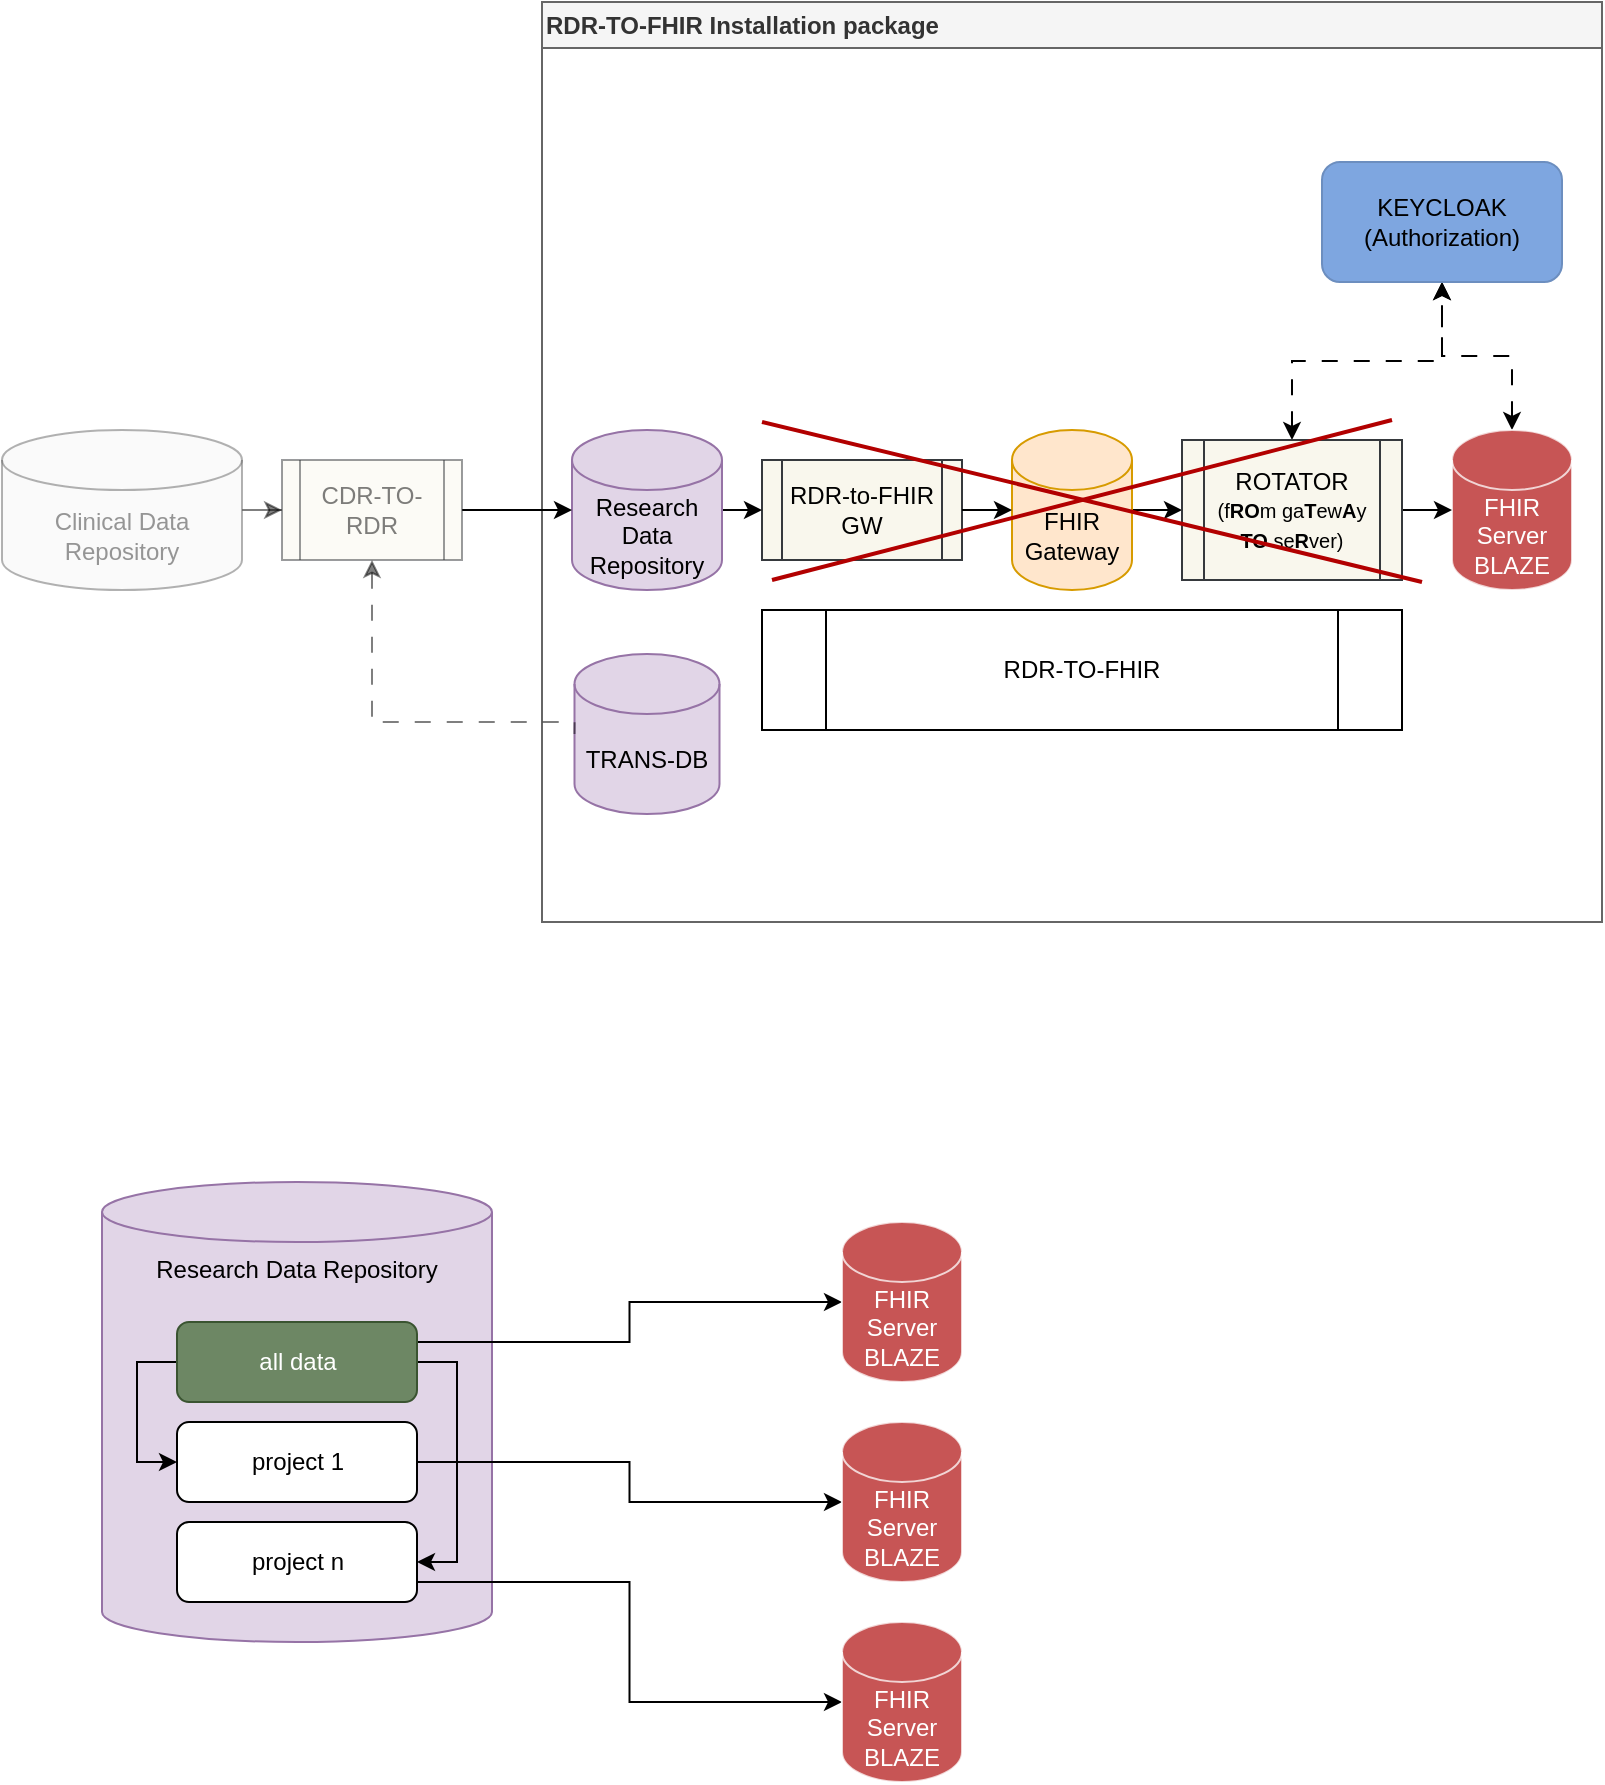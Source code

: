 <mxfile version="21.1.2" type="device" pages="3">
  <diagram name="RDR-TO-FHIR ohne FHIRGW" id="-jW5PsW-aOJl2mSnmErU">
    <mxGraphModel dx="1603" dy="1032" grid="1" gridSize="10" guides="1" tooltips="1" connect="1" arrows="1" fold="1" page="1" pageScale="1" pageWidth="1169" pageHeight="827" math="0" shadow="0">
      <root>
        <mxCell id="I8o8PdIZTtp6aUu8iCql-0" />
        <mxCell id="I8o8PdIZTtp6aUu8iCql-1" parent="I8o8PdIZTtp6aUu8iCql-0" />
        <mxCell id="I8o8PdIZTtp6aUu8iCql-2" value="RDR-TO-FHIR Installation package" style="swimlane;whiteSpace=wrap;html=1;fillColor=#f5f5f5;fontColor=#333333;strokeColor=#666666;align=left;" vertex="1" parent="I8o8PdIZTtp6aUu8iCql-1">
          <mxGeometry x="320" y="80" width="530" height="460" as="geometry" />
        </mxCell>
        <mxCell id="I8o8PdIZTtp6aUu8iCql-3" value="RDR-to-FHIR GW" style="shape=process;whiteSpace=wrap;html=1;backgroundOutline=1;fillColor=#f9f7ed;strokeColor=#36393d;" vertex="1" parent="I8o8PdIZTtp6aUu8iCql-2">
          <mxGeometry x="110" y="229" width="100" height="50" as="geometry" />
        </mxCell>
        <mxCell id="I8o8PdIZTtp6aUu8iCql-4" style="edgeStyle=orthogonalEdgeStyle;rounded=0;orthogonalLoop=1;jettySize=auto;html=1;exitX=1;exitY=0.5;exitDx=0;exitDy=0;exitPerimeter=0;entryX=0;entryY=0.5;entryDx=0;entryDy=0;" edge="1" parent="I8o8PdIZTtp6aUu8iCql-2" source="I8o8PdIZTtp6aUu8iCql-5" target="I8o8PdIZTtp6aUu8iCql-11">
          <mxGeometry relative="1" as="geometry" />
        </mxCell>
        <mxCell id="I8o8PdIZTtp6aUu8iCql-5" value="FHIR Gateway" style="shape=cylinder3;whiteSpace=wrap;html=1;boundedLbl=1;backgroundOutline=1;size=15;fillColor=#ffe6cc;strokeColor=#d79b00;" vertex="1" parent="I8o8PdIZTtp6aUu8iCql-2">
          <mxGeometry x="235" y="214" width="60" height="80" as="geometry" />
        </mxCell>
        <mxCell id="I8o8PdIZTtp6aUu8iCql-6" style="edgeStyle=orthogonalEdgeStyle;orthogonalLoop=1;jettySize=auto;html=1;exitX=1;exitY=0.5;exitDx=0;exitDy=0;exitPerimeter=0;entryX=0;entryY=0.5;entryDx=0;entryDy=0;" edge="1" parent="I8o8PdIZTtp6aUu8iCql-2" source="I8o8PdIZTtp6aUu8iCql-7" target="I8o8PdIZTtp6aUu8iCql-3">
          <mxGeometry relative="1" as="geometry" />
        </mxCell>
        <mxCell id="I8o8PdIZTtp6aUu8iCql-7" value="Research Data Repository" style="shape=cylinder3;whiteSpace=wrap;html=1;boundedLbl=1;backgroundOutline=1;size=15;fillColor=#e1d5e7;strokeColor=#9673a6;" vertex="1" parent="I8o8PdIZTtp6aUu8iCql-2">
          <mxGeometry x="15" y="214" width="75" height="80" as="geometry" />
        </mxCell>
        <mxCell id="I8o8PdIZTtp6aUu8iCql-8" style="edgeStyle=orthogonalEdgeStyle;orthogonalLoop=1;jettySize=auto;html=1;exitX=1;exitY=0.5;exitDx=0;exitDy=0;entryX=0;entryY=0.5;entryDx=0;entryDy=0;entryPerimeter=0;" edge="1" parent="I8o8PdIZTtp6aUu8iCql-2" source="I8o8PdIZTtp6aUu8iCql-3" target="I8o8PdIZTtp6aUu8iCql-5">
          <mxGeometry relative="1" as="geometry" />
        </mxCell>
        <mxCell id="qaerYx8aYFSzTEnYdwqU-5" style="edgeStyle=orthogonalEdgeStyle;rounded=0;orthogonalLoop=1;jettySize=auto;html=1;exitX=0.5;exitY=0;exitDx=0;exitDy=0;exitPerimeter=0;startArrow=classic;startFill=1;dashed=1;dashPattern=8 8;" edge="1" parent="I8o8PdIZTtp6aUu8iCql-2" source="I8o8PdIZTtp6aUu8iCql-9" target="qaerYx8aYFSzTEnYdwqU-0">
          <mxGeometry relative="1" as="geometry" />
        </mxCell>
        <mxCell id="I8o8PdIZTtp6aUu8iCql-9" value="FHIR Server&lt;br&gt;BLAZE" style="shape=cylinder3;whiteSpace=wrap;html=1;boundedLbl=1;backgroundOutline=1;size=15;fillColor=#b51c1c;strokeColor=#FFFFFF;fontColor=#ffffff;fontStyle=0;opacity=75;" vertex="1" parent="I8o8PdIZTtp6aUu8iCql-2">
          <mxGeometry x="455" y="214" width="60" height="80" as="geometry" />
        </mxCell>
        <mxCell id="I8o8PdIZTtp6aUu8iCql-10" style="edgeStyle=orthogonalEdgeStyle;orthogonalLoop=1;jettySize=auto;html=1;exitX=1;exitY=0.5;exitDx=0;exitDy=0;entryX=0;entryY=0.5;entryDx=0;entryDy=0;entryPerimeter=0;" edge="1" parent="I8o8PdIZTtp6aUu8iCql-2" source="I8o8PdIZTtp6aUu8iCql-11" target="I8o8PdIZTtp6aUu8iCql-9">
          <mxGeometry relative="1" as="geometry" />
        </mxCell>
        <mxCell id="qaerYx8aYFSzTEnYdwqU-4" style="edgeStyle=orthogonalEdgeStyle;rounded=0;orthogonalLoop=1;jettySize=auto;html=1;entryX=0.5;entryY=1;entryDx=0;entryDy=0;dashed=1;dashPattern=8 8;startArrow=classic;startFill=1;" edge="1" parent="I8o8PdIZTtp6aUu8iCql-2" source="I8o8PdIZTtp6aUu8iCql-11" target="qaerYx8aYFSzTEnYdwqU-0">
          <mxGeometry relative="1" as="geometry" />
        </mxCell>
        <mxCell id="I8o8PdIZTtp6aUu8iCql-11" value="ROTATOR&lt;br style=&quot;font-size: 6px;&quot;&gt;&lt;font style=&quot;font-size: 10px;&quot;&gt;(f&lt;b&gt;RO&lt;/b&gt;m ga&lt;b&gt;T&lt;/b&gt;ew&lt;b style=&quot;&quot;&gt;A&lt;/b&gt;y &lt;b&gt;TO&lt;/b&gt; se&lt;b&gt;R&lt;/b&gt;ver)&lt;/font&gt;" style="shape=process;whiteSpace=wrap;html=1;backgroundOutline=1;fillColor=#f9f7ed;strokeColor=#36393d;" vertex="1" parent="I8o8PdIZTtp6aUu8iCql-2">
          <mxGeometry x="320" y="219" width="110" height="70" as="geometry" />
        </mxCell>
        <mxCell id="I8o8PdIZTtp6aUu8iCql-12" value="TRANS-DB" style="shape=cylinder3;whiteSpace=wrap;html=1;boundedLbl=1;backgroundOutline=1;size=15;fillColor=#e1d5e7;strokeColor=#9673a6;" vertex="1" parent="I8o8PdIZTtp6aUu8iCql-2">
          <mxGeometry x="16.25" y="326" width="72.5" height="80" as="geometry" />
        </mxCell>
        <mxCell id="qaerYx8aYFSzTEnYdwqU-0" value="KEYCLOAK&lt;br&gt;(Authorization)" style="rounded=1;whiteSpace=wrap;html=1;fillColor=#7EA6E0;strokeColor=#6c8ebf;" vertex="1" parent="I8o8PdIZTtp6aUu8iCql-2">
          <mxGeometry x="390" y="80" width="120" height="60" as="geometry" />
        </mxCell>
        <mxCell id="qaerYx8aYFSzTEnYdwqU-1" value="RDR-TO-FHIR" style="shape=process;whiteSpace=wrap;html=1;backgroundOutline=1;" vertex="1" parent="I8o8PdIZTtp6aUu8iCql-2">
          <mxGeometry x="110" y="304" width="320" height="60" as="geometry" />
        </mxCell>
        <mxCell id="qaerYx8aYFSzTEnYdwqU-2" value="" style="endArrow=none;html=1;rounded=0;fontColor=#FF0000;strokeWidth=2;fillColor=#e51400;strokeColor=#B20000;" edge="1" parent="I8o8PdIZTtp6aUu8iCql-2">
          <mxGeometry width="50" height="50" relative="1" as="geometry">
            <mxPoint x="115" y="289" as="sourcePoint" />
            <mxPoint x="425" y="209" as="targetPoint" />
          </mxGeometry>
        </mxCell>
        <mxCell id="I8o8PdIZTtp6aUu8iCql-13" style="edgeStyle=orthogonalEdgeStyle;rounded=0;orthogonalLoop=1;jettySize=auto;html=1;entryX=0;entryY=0.5;entryDx=0;entryDy=0;entryPerimeter=0;dashed=1;dashPattern=8 8;endArrow=none;endFill=0;opacity=50;strokeColor=default;startArrow=classic;startFill=1;exitX=0.5;exitY=1;exitDx=0;exitDy=0;" edge="1" parent="I8o8PdIZTtp6aUu8iCql-1" source="I8o8PdIZTtp6aUu8iCql-17" target="I8o8PdIZTtp6aUu8iCql-12">
          <mxGeometry relative="1" as="geometry">
            <mxPoint x="190" y="480" as="sourcePoint" />
            <Array as="points">
              <mxPoint x="235" y="440" />
            </Array>
          </mxGeometry>
        </mxCell>
        <mxCell id="I8o8PdIZTtp6aUu8iCql-14" style="edgeStyle=orthogonalEdgeStyle;rounded=0;orthogonalLoop=1;jettySize=auto;html=1;entryX=0;entryY=0.5;entryDx=0;entryDy=0;opacity=50;" edge="1" parent="I8o8PdIZTtp6aUu8iCql-1" source="I8o8PdIZTtp6aUu8iCql-15" target="I8o8PdIZTtp6aUu8iCql-17">
          <mxGeometry relative="1" as="geometry" />
        </mxCell>
        <mxCell id="I8o8PdIZTtp6aUu8iCql-15" value="Clinical Data Repository" style="shape=cylinder3;whiteSpace=wrap;html=1;boundedLbl=1;backgroundOutline=1;size=15;fillColor=#f5f5f5;strokeColor=#666666;opacity=50;textOpacity=50;fontColor=#333333;" vertex="1" parent="I8o8PdIZTtp6aUu8iCql-1">
          <mxGeometry x="50" y="294" width="120" height="80" as="geometry" />
        </mxCell>
        <mxCell id="I8o8PdIZTtp6aUu8iCql-16" style="edgeStyle=orthogonalEdgeStyle;rounded=0;orthogonalLoop=1;jettySize=auto;html=1;exitX=1;exitY=0.5;exitDx=0;exitDy=0;entryX=0;entryY=0.5;entryDx=0;entryDy=0;entryPerimeter=0;" edge="1" parent="I8o8PdIZTtp6aUu8iCql-1" source="I8o8PdIZTtp6aUu8iCql-17" target="I8o8PdIZTtp6aUu8iCql-7">
          <mxGeometry relative="1" as="geometry" />
        </mxCell>
        <mxCell id="I8o8PdIZTtp6aUu8iCql-17" value="CDR-TO-RDR" style="shape=process;whiteSpace=wrap;html=1;backgroundOutline=1;fillColor=#f9f7ed;strokeColor=#36393d;opacity=50;textOpacity=50;" vertex="1" parent="I8o8PdIZTtp6aUu8iCql-1">
          <mxGeometry x="190" y="309" width="90" height="50" as="geometry" />
        </mxCell>
        <mxCell id="2MqyN040izzFcCgcvIn--0" value="Research Data Repository" style="shape=cylinder3;whiteSpace=wrap;html=1;boundedLbl=1;backgroundOutline=1;size=15;fillColor=#e1d5e7;strokeColor=#9673a6;verticalAlign=top;" vertex="1" parent="I8o8PdIZTtp6aUu8iCql-1">
          <mxGeometry x="100" y="670" width="195" height="230" as="geometry" />
        </mxCell>
        <mxCell id="qaerYx8aYFSzTEnYdwqU-3" value="" style="endArrow=none;html=1;rounded=0;fontColor=#FF0000;strokeWidth=2;fillColor=#e51400;strokeColor=#B20000;" edge="1" parent="I8o8PdIZTtp6aUu8iCql-1">
          <mxGeometry width="50" height="50" relative="1" as="geometry">
            <mxPoint x="430" y="290" as="sourcePoint" />
            <mxPoint x="760" y="370" as="targetPoint" />
          </mxGeometry>
        </mxCell>
        <mxCell id="nXNU2FX6KrTlsn1C9NVU-2" style="edgeStyle=orthogonalEdgeStyle;rounded=0;orthogonalLoop=1;jettySize=auto;html=1;exitX=0;exitY=0.5;exitDx=0;exitDy=0;entryX=0;entryY=0.5;entryDx=0;entryDy=0;" edge="1" parent="I8o8PdIZTtp6aUu8iCql-1" source="qaerYx8aYFSzTEnYdwqU-6" target="qaerYx8aYFSzTEnYdwqU-7">
          <mxGeometry relative="1" as="geometry" />
        </mxCell>
        <mxCell id="nXNU2FX6KrTlsn1C9NVU-3" style="edgeStyle=orthogonalEdgeStyle;rounded=0;orthogonalLoop=1;jettySize=auto;html=1;exitX=1;exitY=0.5;exitDx=0;exitDy=0;entryX=1;entryY=0.5;entryDx=0;entryDy=0;" edge="1" parent="I8o8PdIZTtp6aUu8iCql-1" source="qaerYx8aYFSzTEnYdwqU-6" target="qaerYx8aYFSzTEnYdwqU-8">
          <mxGeometry relative="1" as="geometry" />
        </mxCell>
        <mxCell id="nXNU2FX6KrTlsn1C9NVU-6" style="edgeStyle=orthogonalEdgeStyle;rounded=0;orthogonalLoop=1;jettySize=auto;html=1;exitX=1;exitY=0.25;exitDx=0;exitDy=0;entryX=0;entryY=0.5;entryDx=0;entryDy=0;entryPerimeter=0;" edge="1" parent="I8o8PdIZTtp6aUu8iCql-1" source="qaerYx8aYFSzTEnYdwqU-6" target="nXNU2FX6KrTlsn1C9NVU-4">
          <mxGeometry relative="1" as="geometry" />
        </mxCell>
        <mxCell id="qaerYx8aYFSzTEnYdwqU-6" value="all data" style="rounded=1;whiteSpace=wrap;html=1;fillColor=#6d8764;fontColor=#ffffff;strokeColor=#3A5431;" vertex="1" parent="I8o8PdIZTtp6aUu8iCql-1">
          <mxGeometry x="137.5" y="740" width="120" height="40" as="geometry" />
        </mxCell>
        <mxCell id="nXNU2FX6KrTlsn1C9NVU-7" style="edgeStyle=orthogonalEdgeStyle;rounded=0;orthogonalLoop=1;jettySize=auto;html=1;exitX=1;exitY=0.5;exitDx=0;exitDy=0;" edge="1" parent="I8o8PdIZTtp6aUu8iCql-1" source="qaerYx8aYFSzTEnYdwqU-7" target="nXNU2FX6KrTlsn1C9NVU-5">
          <mxGeometry relative="1" as="geometry" />
        </mxCell>
        <mxCell id="qaerYx8aYFSzTEnYdwqU-7" value="project 1" style="rounded=1;whiteSpace=wrap;html=1;" vertex="1" parent="I8o8PdIZTtp6aUu8iCql-1">
          <mxGeometry x="137.5" y="790" width="120" height="40" as="geometry" />
        </mxCell>
        <mxCell id="nXNU2FX6KrTlsn1C9NVU-9" style="edgeStyle=orthogonalEdgeStyle;rounded=0;orthogonalLoop=1;jettySize=auto;html=1;exitX=1;exitY=0.75;exitDx=0;exitDy=0;entryX=0;entryY=0.5;entryDx=0;entryDy=0;entryPerimeter=0;" edge="1" parent="I8o8PdIZTtp6aUu8iCql-1" source="qaerYx8aYFSzTEnYdwqU-8" target="nXNU2FX6KrTlsn1C9NVU-8">
          <mxGeometry relative="1" as="geometry" />
        </mxCell>
        <mxCell id="qaerYx8aYFSzTEnYdwqU-8" value="project n" style="rounded=1;whiteSpace=wrap;html=1;" vertex="1" parent="I8o8PdIZTtp6aUu8iCql-1">
          <mxGeometry x="137.5" y="840" width="120" height="40" as="geometry" />
        </mxCell>
        <mxCell id="nXNU2FX6KrTlsn1C9NVU-4" value="FHIR Server&lt;br&gt;BLAZE" style="shape=cylinder3;whiteSpace=wrap;html=1;boundedLbl=1;backgroundOutline=1;size=15;fillColor=#b51c1c;strokeColor=#FFFFFF;fontColor=#ffffff;fontStyle=0;opacity=75;" vertex="1" parent="I8o8PdIZTtp6aUu8iCql-1">
          <mxGeometry x="470" y="690" width="60" height="80" as="geometry" />
        </mxCell>
        <mxCell id="nXNU2FX6KrTlsn1C9NVU-5" value="FHIR Server&lt;br&gt;BLAZE" style="shape=cylinder3;whiteSpace=wrap;html=1;boundedLbl=1;backgroundOutline=1;size=15;fillColor=#b51c1c;strokeColor=#FFFFFF;fontColor=#ffffff;fontStyle=0;opacity=75;" vertex="1" parent="I8o8PdIZTtp6aUu8iCql-1">
          <mxGeometry x="470" y="790" width="60" height="80" as="geometry" />
        </mxCell>
        <mxCell id="nXNU2FX6KrTlsn1C9NVU-8" value="FHIR Server&lt;br&gt;BLAZE" style="shape=cylinder3;whiteSpace=wrap;html=1;boundedLbl=1;backgroundOutline=1;size=15;fillColor=#b51c1c;strokeColor=#FFFFFF;fontColor=#ffffff;fontStyle=0;opacity=75;" vertex="1" parent="I8o8PdIZTtp6aUu8iCql-1">
          <mxGeometry x="470" y="890" width="60" height="80" as="geometry" />
        </mxCell>
      </root>
    </mxGraphModel>
  </diagram>
  <diagram name="RDR-TO-FHIR" id="YXhgAVBIRjgKY1mX1MYN">
    <mxGraphModel dx="1132" dy="728" grid="1" gridSize="10" guides="1" tooltips="1" connect="1" arrows="1" fold="1" page="1" pageScale="1" pageWidth="1169" pageHeight="827" math="0" shadow="0">
      <root>
        <mxCell id="0" />
        <mxCell id="1" parent="0" />
        <mxCell id="9txxoD4cu8kq8AKUerO--12" value="1b" style="ellipse;whiteSpace=wrap;html=1;fontSize=18;opacity=50;textOpacity=50;" vertex="1" parent="1">
          <mxGeometry x="100" y="10" width="30" height="30" as="geometry" />
        </mxCell>
        <mxCell id="9txxoD4cu8kq8AKUerO--17" value="1c" style="ellipse;whiteSpace=wrap;html=1;fontSize=18;opacity=50;textOpacity=50;" vertex="1" parent="1">
          <mxGeometry x="20" y="10" width="30" height="30" as="geometry" />
        </mxCell>
        <mxCell id="rC6_FtBH9yOAUEevBB19-24" value="Clinical Data Repository" style="shape=cylinder3;whiteSpace=wrap;html=1;boundedLbl=1;backgroundOutline=1;size=15;fillColor=#f5f5f5;strokeColor=#666666;opacity=50;fontColor=#333333;fontStyle=1" vertex="1" parent="1">
          <mxGeometry x="50" y="220" width="80" height="100" as="geometry" />
        </mxCell>
        <mxCell id="rC6_FtBH9yOAUEevBB19-25" style="edgeStyle=orthogonalEdgeStyle;rounded=0;orthogonalLoop=1;jettySize=auto;html=1;exitX=1;exitY=0.5;exitDx=0;exitDy=0;entryX=0;entryY=0.5;entryDx=0;entryDy=0;entryPerimeter=0;" edge="1" parent="1" source="rC6_FtBH9yOAUEevBB19-27" target="rC6_FtBH9yOAUEevBB19-45">
          <mxGeometry relative="1" as="geometry" />
        </mxCell>
        <mxCell id="rC6_FtBH9yOAUEevBB19-26" style="edgeStyle=orthogonalEdgeStyle;rounded=0;orthogonalLoop=1;jettySize=auto;html=1;exitX=0.5;exitY=1;exitDx=0;exitDy=0;dashed=1;startArrow=classic;startFill=1;entryX=0;entryY=0.5;entryDx=0;entryDy=0;entryPerimeter=0;" edge="1" parent="1" source="rC6_FtBH9yOAUEevBB19-27" target="rC6_FtBH9yOAUEevBB19-39">
          <mxGeometry relative="1" as="geometry">
            <mxPoint x="340" y="397" as="targetPoint" />
            <Array as="points">
              <mxPoint x="215" y="397" />
            </Array>
          </mxGeometry>
        </mxCell>
        <mxCell id="rC6_FtBH9yOAUEevBB19-27" value="&lt;b style=&quot;border-color: var(--border-color);&quot;&gt;CDR-to-RDR&lt;/b&gt;&lt;br style=&quot;border-color: var(--border-color);&quot;&gt;(ETL-Process)" style="shape=process;whiteSpace=wrap;html=1;backgroundOutline=1;fillColor=#f9f7ed;strokeColor=#36393d;" vertex="1" parent="1">
          <mxGeometry x="160" y="245" width="110" height="50" as="geometry" />
        </mxCell>
        <mxCell id="rC6_FtBH9yOAUEevBB19-28" style="edgeStyle=orthogonalEdgeStyle;rounded=0;orthogonalLoop=1;jettySize=auto;html=1;entryX=0;entryY=0.5;entryDx=0;entryDy=0;opacity=50;" edge="1" parent="1" source="rC6_FtBH9yOAUEevBB19-24" target="rC6_FtBH9yOAUEevBB19-27">
          <mxGeometry relative="1" as="geometry" />
        </mxCell>
        <mxCell id="rC6_FtBH9yOAUEevBB19-29" value="semantic data mapping (optional)" style="text;html=1;strokeColor=none;fillColor=none;align=center;verticalAlign=middle;whiteSpace=wrap;rounded=0;" vertex="1" parent="1">
          <mxGeometry x="210" y="360" width="120" height="30" as="geometry" />
        </mxCell>
        <mxCell id="rC6_FtBH9yOAUEevBB19-30" value="Site-specific" style="rounded=1;whiteSpace=wrap;html=1;fillColor=#666666;strokeColor=#666666;fontColor=#FFFFFF;fontStyle=1;fontSize=12;" vertex="1" parent="1">
          <mxGeometry x="40" y="470" width="280" height="20" as="geometry" />
        </mxCell>
        <mxCell id="rC6_FtBH9yOAUEevBB19-31" value="MiHUBx Service Plattform" style="rounded=1;whiteSpace=wrap;html=1;fillColor=#666666;strokeColor=#666666;fontColor=#FFFFFF;fontStyle=1;fontSize=12;" vertex="1" parent="1">
          <mxGeometry x="330" y="470" width="610" height="20" as="geometry" />
        </mxCell>
        <mxCell id="rC6_FtBH9yOAUEevBB19-32" value="RDR-TO-FHIR Installation package" style="swimlane;whiteSpace=wrap;html=1;fillColor=#B51C1C;fontColor=#FFFFFF;fontSize=15;strokeColor=#B51C1C;strokeWidth=3;" vertex="1" parent="1">
          <mxGeometry x="331.5" y="90" width="607" height="370" as="geometry" />
        </mxCell>
        <mxCell id="rC6_FtBH9yOAUEevBB19-33" value="&lt;b&gt;ROTATOR&lt;/b&gt;&lt;br style=&quot;font-size: 6px;&quot;&gt;&lt;font style=&quot;font-size: 10px;&quot;&gt;(f&lt;b&gt;RO&lt;/b&gt;m ga&lt;b&gt;T&lt;/b&gt;ew&lt;b style=&quot;&quot;&gt;A&lt;/b&gt;y &lt;b&gt;TO&lt;/b&gt; se&lt;b&gt;R&lt;/b&gt;ver)&lt;/font&gt;" style="shape=process;whiteSpace=wrap;html=1;backgroundOutline=1;fillColor=#f9f7ed;strokeColor=#36393d;" vertex="1" parent="rC6_FtBH9yOAUEevBB19-32">
          <mxGeometry x="360" y="145" width="117" height="70" as="geometry" />
        </mxCell>
        <mxCell id="rC6_FtBH9yOAUEevBB19-34" value="&lt;b&gt;KEYCLOAK&lt;/b&gt;&lt;br&gt;(Authentication server)" style="rounded=1;whiteSpace=wrap;html=1;fillColor=#33C6EA;strokeColor=#6c8ebf;" vertex="1" parent="rC6_FtBH9yOAUEevBB19-32">
          <mxGeometry x="360" y="40" width="237" height="60" as="geometry" />
        </mxCell>
        <mxCell id="rC6_FtBH9yOAUEevBB19-35" style="edgeStyle=orthogonalEdgeStyle;rounded=0;orthogonalLoop=1;jettySize=auto;html=1;startArrow=classic;startFill=1;entryX=0.25;entryY=1;entryDx=0;entryDy=0;" edge="1" parent="rC6_FtBH9yOAUEevBB19-32" source="rC6_FtBH9yOAUEevBB19-33" target="rC6_FtBH9yOAUEevBB19-34">
          <mxGeometry relative="1" as="geometry">
            <mxPoint x="417" y="50" as="targetPoint" />
          </mxGeometry>
        </mxCell>
        <mxCell id="rC6_FtBH9yOAUEevBB19-36" value="FHIR Server&lt;br&gt;BLAZE" style="shape=cylinder3;whiteSpace=wrap;html=1;boundedLbl=1;backgroundOutline=1;size=15;fillColor=#b51c1c;strokeColor=#FFFFFF;fontColor=#ffffff;fontStyle=1;" vertex="1" parent="rC6_FtBH9yOAUEevBB19-32">
          <mxGeometry x="507" y="140" width="60" height="80" as="geometry" />
        </mxCell>
        <mxCell id="rC6_FtBH9yOAUEevBB19-37" style="edgeStyle=orthogonalEdgeStyle;rounded=0;orthogonalLoop=1;jettySize=auto;html=1;entryX=0.75;entryY=1;entryDx=0;entryDy=0;startArrow=classic;startFill=1;" edge="1" parent="rC6_FtBH9yOAUEevBB19-32" source="rC6_FtBH9yOAUEevBB19-36" target="rC6_FtBH9yOAUEevBB19-34">
          <mxGeometry relative="1" as="geometry" />
        </mxCell>
        <mxCell id="rC6_FtBH9yOAUEevBB19-38" style="edgeStyle=orthogonalEdgeStyle;orthogonalLoop=1;jettySize=auto;html=1;exitX=1;exitY=0.5;exitDx=0;exitDy=0;entryX=0;entryY=0.5;entryDx=0;entryDy=0;entryPerimeter=0;" edge="1" parent="rC6_FtBH9yOAUEevBB19-32" source="rC6_FtBH9yOAUEevBB19-33" target="rC6_FtBH9yOAUEevBB19-36">
          <mxGeometry relative="1" as="geometry" />
        </mxCell>
        <mxCell id="rC6_FtBH9yOAUEevBB19-39" value="TRANSITION&lt;br&gt;DB" style="shape=cylinder3;whiteSpace=wrap;html=1;boundedLbl=1;backgroundOutline=1;size=15;fillColor=#eeeeee;strokeColor=#36393d;" vertex="1" parent="rC6_FtBH9yOAUEevBB19-32">
          <mxGeometry x="37" y="260" width="83.75" height="94" as="geometry" />
        </mxCell>
        <mxCell id="rC6_FtBH9yOAUEevBB19-40" value="&lt;b style=&quot;border-color: var(--border-color);&quot;&gt;RDR-to-FHIR&lt;/b&gt;&lt;br style=&quot;border-color: var(--border-color);&quot;&gt;(ETL-Process)" style="shape=process;whiteSpace=wrap;html=1;backgroundOutline=1;fillColor=#f9f7ed;strokeColor=#36393d;" vertex="1" parent="rC6_FtBH9yOAUEevBB19-32">
          <mxGeometry x="142" y="155" width="100" height="50" as="geometry" />
        </mxCell>
        <mxCell id="rC6_FtBH9yOAUEevBB19-41" style="edgeStyle=orthogonalEdgeStyle;rounded=0;orthogonalLoop=1;jettySize=auto;html=1;exitX=1;exitY=0.5;exitDx=0;exitDy=0;exitPerimeter=0;entryX=0;entryY=0.5;entryDx=0;entryDy=0;" edge="1" parent="rC6_FtBH9yOAUEevBB19-32" source="rC6_FtBH9yOAUEevBB19-43">
          <mxGeometry relative="1" as="geometry">
            <mxPoint x="308.5" y="180" as="targetPoint" />
          </mxGeometry>
        </mxCell>
        <mxCell id="rC6_FtBH9yOAUEevBB19-42" style="edgeStyle=orthogonalEdgeStyle;rounded=0;orthogonalLoop=1;jettySize=auto;html=1;exitX=1;exitY=0.5;exitDx=0;exitDy=0;exitPerimeter=0;entryX=0;entryY=0.5;entryDx=0;entryDy=0;" edge="1" parent="rC6_FtBH9yOAUEevBB19-32" source="rC6_FtBH9yOAUEevBB19-43" target="rC6_FtBH9yOAUEevBB19-33">
          <mxGeometry relative="1" as="geometry" />
        </mxCell>
        <mxCell id="rC6_FtBH9yOAUEevBB19-43" value="FHIR Gateway" style="shape=cylinder3;whiteSpace=wrap;html=1;boundedLbl=1;backgroundOutline=1;size=15;fillColor=#ffe6cc;strokeColor=#d79b00;" vertex="1" parent="rC6_FtBH9yOAUEevBB19-32">
          <mxGeometry x="267" y="140" width="60" height="80" as="geometry" />
        </mxCell>
        <mxCell id="rC6_FtBH9yOAUEevBB19-44" style="edgeStyle=orthogonalEdgeStyle;orthogonalLoop=1;jettySize=auto;html=1;exitX=1;exitY=0.5;exitDx=0;exitDy=0;exitPerimeter=0;entryX=0;entryY=0.5;entryDx=0;entryDy=0;" edge="1" parent="rC6_FtBH9yOAUEevBB19-32" source="rC6_FtBH9yOAUEevBB19-45" target="rC6_FtBH9yOAUEevBB19-40">
          <mxGeometry relative="1" as="geometry" />
        </mxCell>
        <mxCell id="rC6_FtBH9yOAUEevBB19-45" value="Research Data Repository" style="shape=cylinder3;whiteSpace=wrap;html=1;boundedLbl=1;backgroundOutline=1;size=15;fillColor=#e1d5e7;strokeColor=#9673a6;fontStyle=1" vertex="1" parent="rC6_FtBH9yOAUEevBB19-32">
          <mxGeometry x="37" y="130" width="83.75" height="100" as="geometry" />
        </mxCell>
        <mxCell id="rC6_FtBH9yOAUEevBB19-46" style="edgeStyle=orthogonalEdgeStyle;orthogonalLoop=1;jettySize=auto;html=1;exitX=1;exitY=0.5;exitDx=0;exitDy=0;entryX=0;entryY=0.5;entryDx=0;entryDy=0;entryPerimeter=0;" edge="1" parent="rC6_FtBH9yOAUEevBB19-32" source="rC6_FtBH9yOAUEevBB19-40" target="rC6_FtBH9yOAUEevBB19-43">
          <mxGeometry relative="1" as="geometry" />
        </mxCell>
      </root>
    </mxGraphModel>
  </diagram>
  <diagram name="FHIR-TO-OMOP" id="MrUp65WSId61LisIGze1">
    <mxGraphModel dx="1480" dy="952" grid="1" gridSize="10" guides="1" tooltips="1" connect="1" arrows="1" fold="1" page="1" pageScale="1" pageWidth="1169" pageHeight="827" math="0" shadow="0">
      <root>
        <mxCell id="Q5atlupo14x-yIgJoGeP-0" />
        <mxCell id="Q5atlupo14x-yIgJoGeP-1" parent="Q5atlupo14x-yIgJoGeP-0" />
        <mxCell id="6JZ_bx-dmp632XgKCxGb-1" value="" style="rounded=0;whiteSpace=wrap;html=1;strokeColor=#666666;" vertex="1" parent="Q5atlupo14x-yIgJoGeP-1">
          <mxGeometry x="20" y="870" width="1130" height="420" as="geometry" />
        </mxCell>
        <mxCell id="6JZ_bx-dmp632XgKCxGb-0" value="" style="rounded=0;whiteSpace=wrap;html=1;strokeColor=#666666;" vertex="1" parent="Q5atlupo14x-yIgJoGeP-1">
          <mxGeometry x="20" y="330" width="920" height="420" as="geometry" />
        </mxCell>
        <mxCell id="Q5atlupo14x-yIgJoGeP-2" value="FHIR-TO-OMOP Installation Package" style="swimlane;whiteSpace=wrap;html=1;align=left;fillColor=#dae8fc;strokeColor=#6c8ebf;swimlaneFillColor=#D4E1F5;opacity=50;strokeWidth=3;" parent="Q5atlupo14x-yIgJoGeP-1" vertex="1">
          <mxGeometry x="520" y="10" width="520" height="260" as="geometry" />
        </mxCell>
        <mxCell id="Neqt5qeU3gHP7KgI6XF2-1" style="edgeStyle=orthogonalEdgeStyle;rounded=0;orthogonalLoop=1;jettySize=auto;html=1;exitX=0.5;exitY=0;exitDx=0;exitDy=0;exitPerimeter=0;entryX=0.75;entryY=1;entryDx=0;entryDy=0;endArrow=none;endFill=0;dashed=1;" parent="Q5atlupo14x-yIgJoGeP-2" source="Q5atlupo14x-yIgJoGeP-9" target="Neqt5qeU3gHP7KgI6XF2-0" edge="1">
          <mxGeometry relative="1" as="geometry" />
        </mxCell>
        <mxCell id="O8thDrg0FLyObhfJPVa0-1" style="edgeStyle=orthogonalEdgeStyle;rounded=0;orthogonalLoop=1;jettySize=auto;html=1;exitX=0.145;exitY=0;exitDx=0;exitDy=4.35;exitPerimeter=0;entryX=0.75;entryY=1;entryDx=0;entryDy=0;endArrow=none;endFill=0;dashed=1;" parent="Q5atlupo14x-yIgJoGeP-2" source="Q5atlupo14x-yIgJoGeP-9" target="O8thDrg0FLyObhfJPVa0-0" edge="1">
          <mxGeometry relative="1" as="geometry">
            <Array as="points">
              <mxPoint x="254" y="140" />
              <mxPoint x="130" y="140" />
            </Array>
          </mxGeometry>
        </mxCell>
        <mxCell id="Q5atlupo14x-yIgJoGeP-9" value="OMOP&lt;br&gt;DB" style="shape=cylinder3;whiteSpace=wrap;html=1;boundedLbl=1;backgroundOutline=1;size=15;fillColor=#002775;strokeColor=#FFFFFF;fontStyle=1;fontColor=#ffffff;" parent="Q5atlupo14x-yIgJoGeP-2" vertex="1">
          <mxGeometry x="260" y="172.5" width="60" height="80" as="geometry" />
        </mxCell>
        <mxCell id="ZErYhXGjslaw5BBomNMb-0" style="edgeStyle=orthogonalEdgeStyle;rounded=0;orthogonalLoop=1;jettySize=auto;html=1;exitX=1;exitY=0.5;exitDx=0;exitDy=0;entryX=0;entryY=0.5;entryDx=0;entryDy=0;entryPerimeter=0;" edge="1" parent="Q5atlupo14x-yIgJoGeP-2" source="Q5atlupo14x-yIgJoGeP-11" target="Q5atlupo14x-yIgJoGeP-9">
          <mxGeometry relative="1" as="geometry" />
        </mxCell>
        <mxCell id="Q5atlupo14x-yIgJoGeP-11" value="FHIR-to-OMOP" style="shape=process;whiteSpace=wrap;html=1;backgroundOutline=1;fillColor=#f9f7ed;strokeColor=#36393d;fontStyle=0" parent="Q5atlupo14x-yIgJoGeP-2" vertex="1">
          <mxGeometry x="120" y="185" width="110" height="55" as="geometry" />
        </mxCell>
        <mxCell id="Neqt5qeU3gHP7KgI6XF2-0" value="ATLAS&lt;br&gt;(web-based tool for scientific analysis)" style="rounded=1;whiteSpace=wrap;html=1;fillColor=#7EA6E0;strokeColor=#6c8ebf;" parent="Q5atlupo14x-yIgJoGeP-2" vertex="1">
          <mxGeometry x="200" y="40" width="120" height="60" as="geometry" />
        </mxCell>
        <mxCell id="O8thDrg0FLyObhfJPVa0-0" value="ACHILLES&lt;br&gt;(R package for analysing OMOP data)" style="rounded=1;whiteSpace=wrap;html=1;fillColor=#7EA6E0;strokeColor=#6c8ebf;" parent="Q5atlupo14x-yIgJoGeP-2" vertex="1">
          <mxGeometry x="30" y="40" width="120" height="60" as="geometry" />
        </mxCell>
        <mxCell id="FXJLfMDn7lzFTvSvzNjC-0" value="Data Quality Dashboard" style="rounded=1;whiteSpace=wrap;html=1;fillColor=#7EA6E0;strokeColor=#6c8ebf;" vertex="1" parent="Q5atlupo14x-yIgJoGeP-2">
          <mxGeometry x="370" y="40" width="120" height="60" as="geometry" />
        </mxCell>
        <mxCell id="FXJLfMDn7lzFTvSvzNjC-1" style="edgeStyle=orthogonalEdgeStyle;rounded=0;orthogonalLoop=1;jettySize=auto;html=1;exitX=0.855;exitY=0;exitDx=0;exitDy=4.35;exitPerimeter=0;entryX=0.5;entryY=1;entryDx=0;entryDy=0;endArrow=none;endFill=0;dashed=1;" edge="1" parent="Q5atlupo14x-yIgJoGeP-2" source="Q5atlupo14x-yIgJoGeP-9" target="FXJLfMDn7lzFTvSvzNjC-0">
          <mxGeometry relative="1" as="geometry">
            <mxPoint x="300" y="183" as="sourcePoint" />
            <mxPoint x="300" y="110" as="targetPoint" />
            <Array as="points">
              <mxPoint x="311" y="140" />
              <mxPoint x="430" y="140" />
            </Array>
          </mxGeometry>
        </mxCell>
        <mxCell id="Mjx5wooDcQXKa5ED-kjy-7" value="Clinical Data Repository" style="shape=cylinder3;whiteSpace=wrap;html=1;boundedLbl=1;backgroundOutline=1;size=15;fillColor=#f5f5f5;strokeColor=#666666;opacity=50;fontColor=#333333;fontStyle=1" vertex="1" parent="Q5atlupo14x-yIgJoGeP-1">
          <mxGeometry x="40" y="470" width="80" height="100" as="geometry" />
        </mxCell>
        <mxCell id="Mjx5wooDcQXKa5ED-kjy-8" style="edgeStyle=orthogonalEdgeStyle;rounded=0;orthogonalLoop=1;jettySize=auto;html=1;exitX=1;exitY=0.5;exitDx=0;exitDy=0;entryX=0;entryY=0.5;entryDx=0;entryDy=0;entryPerimeter=0;" edge="1" parent="Q5atlupo14x-yIgJoGeP-1" source="Mjx5wooDcQXKa5ED-kjy-10" target="Mjx5wooDcQXKa5ED-kjy-4">
          <mxGeometry relative="1" as="geometry" />
        </mxCell>
        <mxCell id="Mjx5wooDcQXKa5ED-kjy-9" style="edgeStyle=orthogonalEdgeStyle;rounded=0;orthogonalLoop=1;jettySize=auto;html=1;exitX=0.5;exitY=1;exitDx=0;exitDy=0;dashed=1;startArrow=classic;startFill=1;entryX=0;entryY=0.5;entryDx=0;entryDy=0;entryPerimeter=0;" edge="1" parent="Q5atlupo14x-yIgJoGeP-1" source="Mjx5wooDcQXKa5ED-kjy-10" target="Mjx5wooDcQXKa5ED-kjy-6">
          <mxGeometry relative="1" as="geometry">
            <mxPoint x="330" y="647" as="targetPoint" />
            <Array as="points">
              <mxPoint x="205" y="647" />
            </Array>
          </mxGeometry>
        </mxCell>
        <mxCell id="Mjx5wooDcQXKa5ED-kjy-10" value="&lt;b style=&quot;border-color: var(--border-color);&quot;&gt;CDR-to-RDR&lt;/b&gt;" style="shape=process;whiteSpace=wrap;html=1;backgroundOutline=1;fillColor=#f9f7ed;strokeColor=#36393d;" vertex="1" parent="Q5atlupo14x-yIgJoGeP-1">
          <mxGeometry x="150" y="495" width="110" height="50" as="geometry" />
        </mxCell>
        <mxCell id="Mjx5wooDcQXKa5ED-kjy-11" style="edgeStyle=orthogonalEdgeStyle;rounded=0;orthogonalLoop=1;jettySize=auto;html=1;entryX=0;entryY=0.5;entryDx=0;entryDy=0;opacity=50;" edge="1" parent="Q5atlupo14x-yIgJoGeP-1" source="Mjx5wooDcQXKa5ED-kjy-7" target="Mjx5wooDcQXKa5ED-kjy-10">
          <mxGeometry relative="1" as="geometry" />
        </mxCell>
        <mxCell id="Mjx5wooDcQXKa5ED-kjy-12" value="semantic data mapping (optional)" style="text;html=1;strokeColor=none;fillColor=none;align=center;verticalAlign=middle;whiteSpace=wrap;rounded=0;" vertex="1" parent="Q5atlupo14x-yIgJoGeP-1">
          <mxGeometry x="200" y="610" width="120" height="30" as="geometry" />
        </mxCell>
        <mxCell id="Mjx5wooDcQXKa5ED-kjy-13" value="Site-specific" style="rounded=1;whiteSpace=wrap;html=1;fillColor=#666666;strokeColor=#666666;fontColor=#FFFFFF;fontStyle=1;fontSize=12;" vertex="1" parent="Q5atlupo14x-yIgJoGeP-1">
          <mxGeometry x="30" y="720" width="280" height="20" as="geometry" />
        </mxCell>
        <mxCell id="Mjx5wooDcQXKa5ED-kjy-14" value="Service Platform" style="rounded=1;whiteSpace=wrap;html=1;fillColor=#666666;strokeColor=#666666;fontColor=#FFFFFF;fontStyle=1;fontSize=12;" vertex="1" parent="Q5atlupo14x-yIgJoGeP-1">
          <mxGeometry x="320" y="720" width="610" height="20" as="geometry" />
        </mxCell>
        <mxCell id="Mjx5wooDcQXKa5ED-kjy-15" value="RDR-TO-FHIR Installation package" style="swimlane;whiteSpace=wrap;html=1;fillColor=#B51C1C;fontColor=#FFFFFF;fontSize=15;strokeColor=#B51C1C;strokeWidth=3;" vertex="1" parent="Q5atlupo14x-yIgJoGeP-1">
          <mxGeometry x="321.5" y="340" width="607" height="370" as="geometry" />
        </mxCell>
        <mxCell id="Mjx5wooDcQXKa5ED-kjy-16" value="&lt;b&gt;ROTATOR&lt;/b&gt;&lt;br style=&quot;font-size: 6px;&quot;&gt;&lt;font style=&quot;font-size: 10px;&quot;&gt;(f&lt;b&gt;RO&lt;/b&gt;m ga&lt;b&gt;T&lt;/b&gt;ew&lt;b style=&quot;&quot;&gt;A&lt;/b&gt;y &lt;b&gt;TO&lt;/b&gt; se&lt;b&gt;R&lt;/b&gt;ver)&lt;/font&gt;" style="shape=process;whiteSpace=wrap;html=1;backgroundOutline=1;fillColor=#f9f7ed;strokeColor=#36393d;" vertex="1" parent="Mjx5wooDcQXKa5ED-kjy-15">
          <mxGeometry x="360" y="145" width="117" height="70" as="geometry" />
        </mxCell>
        <mxCell id="Mjx5wooDcQXKa5ED-kjy-17" value="&lt;b&gt;KEYCLOAK&lt;/b&gt;&lt;br&gt;(Authentication server)" style="rounded=1;whiteSpace=wrap;html=1;fillColor=#C2C2C3;strokeColor=#666666;" vertex="1" parent="Mjx5wooDcQXKa5ED-kjy-15">
          <mxGeometry x="360" y="40" width="237" height="60" as="geometry" />
        </mxCell>
        <mxCell id="Mjx5wooDcQXKa5ED-kjy-18" style="edgeStyle=orthogonalEdgeStyle;rounded=0;orthogonalLoop=1;jettySize=auto;html=1;startArrow=classic;startFill=1;entryX=0.25;entryY=1;entryDx=0;entryDy=0;" edge="1" parent="Mjx5wooDcQXKa5ED-kjy-15" source="Mjx5wooDcQXKa5ED-kjy-16" target="Mjx5wooDcQXKa5ED-kjy-17">
          <mxGeometry relative="1" as="geometry">
            <mxPoint x="417" y="50" as="targetPoint" />
          </mxGeometry>
        </mxCell>
        <mxCell id="Mjx5wooDcQXKa5ED-kjy-19" value="FHIR Server&lt;br&gt;BLAZE" style="shape=cylinder3;whiteSpace=wrap;html=1;boundedLbl=1;backgroundOutline=1;size=15;fillColor=#b51c1c;strokeColor=#FFFFFF;fontColor=#ffffff;fontStyle=1;" vertex="1" parent="Mjx5wooDcQXKa5ED-kjy-15">
          <mxGeometry x="507" y="140" width="60" height="80" as="geometry" />
        </mxCell>
        <mxCell id="Mjx5wooDcQXKa5ED-kjy-20" style="edgeStyle=orthogonalEdgeStyle;rounded=0;orthogonalLoop=1;jettySize=auto;html=1;entryX=0.75;entryY=1;entryDx=0;entryDy=0;startArrow=classic;startFill=1;" edge="1" parent="Mjx5wooDcQXKa5ED-kjy-15" source="Mjx5wooDcQXKa5ED-kjy-19" target="Mjx5wooDcQXKa5ED-kjy-17">
          <mxGeometry relative="1" as="geometry" />
        </mxCell>
        <mxCell id="Mjx5wooDcQXKa5ED-kjy-21" style="edgeStyle=orthogonalEdgeStyle;orthogonalLoop=1;jettySize=auto;html=1;exitX=1;exitY=0.5;exitDx=0;exitDy=0;entryX=0;entryY=0.5;entryDx=0;entryDy=0;entryPerimeter=0;" edge="1" parent="Mjx5wooDcQXKa5ED-kjy-15" source="Mjx5wooDcQXKa5ED-kjy-16" target="Mjx5wooDcQXKa5ED-kjy-19">
          <mxGeometry relative="1" as="geometry" />
        </mxCell>
        <mxCell id="Mjx5wooDcQXKa5ED-kjy-6" value="TRANSITION&lt;br&gt;DB" style="shape=cylinder3;whiteSpace=wrap;html=1;boundedLbl=1;backgroundOutline=1;size=15;fillColor=#eeeeee;strokeColor=#36393d;" vertex="1" parent="Mjx5wooDcQXKa5ED-kjy-15">
          <mxGeometry x="37" y="260" width="83.75" height="94" as="geometry" />
        </mxCell>
        <mxCell id="Mjx5wooDcQXKa5ED-kjy-0" value="&lt;b style=&quot;border-color: var(--border-color);&quot;&gt;RDR-to-FHIR&lt;/b&gt;" style="shape=process;whiteSpace=wrap;html=1;backgroundOutline=1;fillColor=#f9f7ed;strokeColor=#36393d;" vertex="1" parent="Mjx5wooDcQXKa5ED-kjy-15">
          <mxGeometry x="142" y="155" width="100" height="50" as="geometry" />
        </mxCell>
        <mxCell id="Mjx5wooDcQXKa5ED-kjy-1" style="edgeStyle=orthogonalEdgeStyle;rounded=0;orthogonalLoop=1;jettySize=auto;html=1;exitX=1;exitY=0.5;exitDx=0;exitDy=0;exitPerimeter=0;entryX=0;entryY=0.5;entryDx=0;entryDy=0;" edge="1" parent="Mjx5wooDcQXKa5ED-kjy-15" source="Mjx5wooDcQXKa5ED-kjy-2">
          <mxGeometry relative="1" as="geometry">
            <mxPoint x="308.5" y="180" as="targetPoint" />
          </mxGeometry>
        </mxCell>
        <mxCell id="R2L4DfxDnQHM_br_QJQG-0" style="edgeStyle=orthogonalEdgeStyle;rounded=0;orthogonalLoop=1;jettySize=auto;html=1;exitX=1;exitY=0.5;exitDx=0;exitDy=0;exitPerimeter=0;entryX=0;entryY=0.5;entryDx=0;entryDy=0;" edge="1" parent="Mjx5wooDcQXKa5ED-kjy-15" source="Mjx5wooDcQXKa5ED-kjy-2" target="Mjx5wooDcQXKa5ED-kjy-16">
          <mxGeometry relative="1" as="geometry" />
        </mxCell>
        <mxCell id="Mjx5wooDcQXKa5ED-kjy-2" value="FHIR Gateway" style="shape=cylinder3;whiteSpace=wrap;html=1;boundedLbl=1;backgroundOutline=1;size=15;fillColor=#ffe6cc;strokeColor=#d79b00;" vertex="1" parent="Mjx5wooDcQXKa5ED-kjy-15">
          <mxGeometry x="267" y="140" width="60" height="80" as="geometry" />
        </mxCell>
        <mxCell id="Mjx5wooDcQXKa5ED-kjy-3" style="edgeStyle=orthogonalEdgeStyle;orthogonalLoop=1;jettySize=auto;html=1;exitX=1;exitY=0.5;exitDx=0;exitDy=0;exitPerimeter=0;entryX=0;entryY=0.5;entryDx=0;entryDy=0;" edge="1" parent="Mjx5wooDcQXKa5ED-kjy-15" source="Mjx5wooDcQXKa5ED-kjy-4" target="Mjx5wooDcQXKa5ED-kjy-0">
          <mxGeometry relative="1" as="geometry" />
        </mxCell>
        <mxCell id="Mjx5wooDcQXKa5ED-kjy-4" value="Research Data Repository" style="shape=cylinder3;whiteSpace=wrap;html=1;boundedLbl=1;backgroundOutline=1;size=15;fillColor=#e1d5e7;strokeColor=#9673a6;fontStyle=1" vertex="1" parent="Mjx5wooDcQXKa5ED-kjy-15">
          <mxGeometry x="37" y="130" width="83.75" height="100" as="geometry" />
        </mxCell>
        <mxCell id="Mjx5wooDcQXKa5ED-kjy-5" style="edgeStyle=orthogonalEdgeStyle;orthogonalLoop=1;jettySize=auto;html=1;exitX=1;exitY=0.5;exitDx=0;exitDy=0;entryX=0;entryY=0.5;entryDx=0;entryDy=0;entryPerimeter=0;" edge="1" parent="Mjx5wooDcQXKa5ED-kjy-15" source="Mjx5wooDcQXKa5ED-kjy-0" target="Mjx5wooDcQXKa5ED-kjy-2">
          <mxGeometry relative="1" as="geometry" />
        </mxCell>
        <mxCell id="J1lHA--Z1qlnQbXq1tZQ-0" style="edgeStyle=orthogonalEdgeStyle;orthogonalLoop=1;jettySize=auto;html=1;exitX=1;exitY=0.5;exitDx=0;exitDy=0;exitPerimeter=0;entryX=0;entryY=0.5;entryDx=0;entryDy=0;" edge="1" parent="Q5atlupo14x-yIgJoGeP-1" source="J1lHA--Z1qlnQbXq1tZQ-1" target="J1lHA--Z1qlnQbXq1tZQ-16">
          <mxGeometry relative="1" as="geometry" />
        </mxCell>
        <mxCell id="J1lHA--Z1qlnQbXq1tZQ-1" value="&lt;b&gt;Research Data Repository&lt;/b&gt;" style="shape=cylinder3;whiteSpace=wrap;html=1;boundedLbl=1;backgroundOutline=1;size=15;fillColor=#B51C1C;strokeColor=#FFFFFF;fontColor=#FFFFFF;" vertex="1" parent="Q5atlupo14x-yIgJoGeP-1">
          <mxGeometry x="350" y="1010" width="83.75" height="100" as="geometry" />
        </mxCell>
        <mxCell id="J1lHA--Z1qlnQbXq1tZQ-3" value="Clinical Data Repository" style="shape=cylinder3;whiteSpace=wrap;html=1;boundedLbl=1;backgroundOutline=1;size=15;fillColor=#f5f5f5;strokeColor=#666666;fontColor=#333333;fontStyle=1" vertex="1" parent="Q5atlupo14x-yIgJoGeP-1">
          <mxGeometry x="40" y="1010" width="80" height="100" as="geometry" />
        </mxCell>
        <mxCell id="J1lHA--Z1qlnQbXq1tZQ-4" style="edgeStyle=orthogonalEdgeStyle;rounded=0;orthogonalLoop=1;jettySize=auto;html=1;exitX=1;exitY=0.5;exitDx=0;exitDy=0;entryX=0;entryY=0.5;entryDx=0;entryDy=0;entryPerimeter=0;" edge="1" parent="Q5atlupo14x-yIgJoGeP-1" source="J1lHA--Z1qlnQbXq1tZQ-6" target="J1lHA--Z1qlnQbXq1tZQ-1">
          <mxGeometry relative="1" as="geometry" />
        </mxCell>
        <mxCell id="J1lHA--Z1qlnQbXq1tZQ-5" style="edgeStyle=orthogonalEdgeStyle;rounded=0;orthogonalLoop=1;jettySize=auto;html=1;exitX=0.5;exitY=1;exitDx=0;exitDy=0;entryX=0;entryY=0;entryDx=0;entryDy=52.5;entryPerimeter=0;dashed=1;startArrow=classic;startFill=1;" edge="1" parent="Q5atlupo14x-yIgJoGeP-1" source="J1lHA--Z1qlnQbXq1tZQ-6">
          <mxGeometry relative="1" as="geometry">
            <mxPoint x="350" y="1178.5" as="targetPoint" />
            <Array as="points">
              <mxPoint x="225" y="1178" />
            </Array>
          </mxGeometry>
        </mxCell>
        <mxCell id="J1lHA--Z1qlnQbXq1tZQ-6" value="&lt;b&gt;CDR-to-RDR&lt;/b&gt;" style="shape=process;whiteSpace=wrap;html=1;backgroundOutline=1;fillColor=#f9f7ed;strokeColor=#36393d;" vertex="1" parent="Q5atlupo14x-yIgJoGeP-1">
          <mxGeometry x="170" y="1035" width="110" height="50" as="geometry" />
        </mxCell>
        <mxCell id="J1lHA--Z1qlnQbXq1tZQ-7" style="edgeStyle=orthogonalEdgeStyle;rounded=0;orthogonalLoop=1;jettySize=auto;html=1;entryX=0;entryY=0.5;entryDx=0;entryDy=0;" edge="1" parent="Q5atlupo14x-yIgJoGeP-1" source="J1lHA--Z1qlnQbXq1tZQ-3" target="J1lHA--Z1qlnQbXq1tZQ-6">
          <mxGeometry relative="1" as="geometry" />
        </mxCell>
        <mxCell id="J1lHA--Z1qlnQbXq1tZQ-8" value="semantic data mapping (optional)" style="text;html=1;strokeColor=none;fillColor=none;align=center;verticalAlign=middle;whiteSpace=wrap;rounded=0;" vertex="1" parent="Q5atlupo14x-yIgJoGeP-1">
          <mxGeometry x="228" y="1140" width="77" height="30" as="geometry" />
        </mxCell>
        <mxCell id="J1lHA--Z1qlnQbXq1tZQ-9" value="&lt;font style=&quot;font-size: 14px;&quot;&gt;Site-specific&lt;/font&gt;" style="rounded=1;whiteSpace=wrap;html=1;fillColor=#666666;strokeColor=#666666;fontColor=#FFFFFF;fontStyle=1;fontSize=12;" vertex="1" parent="Q5atlupo14x-yIgJoGeP-1">
          <mxGeometry x="30" y="1260" width="280" height="20" as="geometry" />
        </mxCell>
        <mxCell id="J1lHA--Z1qlnQbXq1tZQ-10" value="&lt;font style=&quot;font-size: 14px;&quot;&gt;Service Platform&lt;/font&gt;" style="rounded=1;whiteSpace=wrap;html=1;fillColor=#666666;strokeColor=#666666;fontColor=#FFFFFF;fontStyle=1;fontSize=12;" vertex="1" parent="Q5atlupo14x-yIgJoGeP-1">
          <mxGeometry x="320" y="1260" width="800" height="20" as="geometry" />
        </mxCell>
        <mxCell id="J1lHA--Z1qlnQbXq1tZQ-11" value="&lt;font style=&quot;font-size: 14px;&quot;&gt;RDR-TO-FHIR Module&lt;/font&gt;" style="swimlane;whiteSpace=wrap;html=1;fillColor=#B51C1C;fontColor=#FFFFFF;fontSize=15;strokeColor=#B51C1C;strokeWidth=3;" vertex="1" parent="Q5atlupo14x-yIgJoGeP-1">
          <mxGeometry x="323" y="880" width="387" height="360" as="geometry" />
        </mxCell>
        <mxCell id="J1lHA--Z1qlnQbXq1tZQ-12" value="&lt;b&gt;Authorization Server&lt;/b&gt;&lt;br&gt;KEYCLOAK" style="rounded=1;whiteSpace=wrap;html=1;fillColor=#FFFFFF;strokeColor=#666666;fontColor=#000000;gradientColor=#01B8E4;" vertex="1" parent="J1lHA--Z1qlnQbXq1tZQ-11">
          <mxGeometry x="174" y="30" width="170" height="60" as="geometry" />
        </mxCell>
        <mxCell id="J1lHA--Z1qlnQbXq1tZQ-13" style="edgeStyle=orthogonalEdgeStyle;rounded=0;orthogonalLoop=1;jettySize=auto;html=1;startArrow=classic;startFill=1;exitX=0.5;exitY=0;exitDx=0;exitDy=0;entryX=0.25;entryY=1;entryDx=0;entryDy=0;" edge="1" parent="J1lHA--Z1qlnQbXq1tZQ-11" source="J1lHA--Z1qlnQbXq1tZQ-16" target="J1lHA--Z1qlnQbXq1tZQ-12">
          <mxGeometry relative="1" as="geometry">
            <mxPoint x="197" y="80" as="targetPoint" />
            <mxPoint x="187" y="145" as="sourcePoint" />
          </mxGeometry>
        </mxCell>
        <mxCell id="J1lHA--Z1qlnQbXq1tZQ-16" value="&lt;b&gt;RDR-to-FHIR&lt;/b&gt;" style="shape=process;whiteSpace=wrap;html=1;backgroundOutline=1;fillColor=#f9f7ed;strokeColor=#36393d;" vertex="1" parent="J1lHA--Z1qlnQbXq1tZQ-11">
          <mxGeometry x="143.5" y="155" width="100" height="50" as="geometry" />
        </mxCell>
        <mxCell id="J1lHA--Z1qlnQbXq1tZQ-2" value="TRANSITION&lt;br&gt;Database" style="shape=cylinder3;whiteSpace=wrap;html=1;boundedLbl=1;backgroundOutline=1;size=15;fillColor=#eeeeee;strokeColor=#36393d;opacity=50;" vertex="1" parent="J1lHA--Z1qlnQbXq1tZQ-11">
          <mxGeometry x="27" y="260" width="83" height="70" as="geometry" />
        </mxCell>
        <mxCell id="CQGVg9eSfpIeQXN2Lr3i-1" value="2" style="ellipse;whiteSpace=wrap;html=1;fontSize=18;textOpacity=50;fillColor=#ffff88;strokeColor=#666666;" vertex="1" parent="J1lHA--Z1qlnQbXq1tZQ-11">
          <mxGeometry x="227" y="140" width="30" height="30" as="geometry" />
        </mxCell>
        <mxCell id="J1lHA--Z1qlnQbXq1tZQ-18" value="&lt;font style=&quot;font-size: 14px;&quot;&gt;FHIR-TO-OMOP Module&lt;/font&gt;" style="swimlane;whiteSpace=wrap;html=1;align=center;fillColor=#001C54;strokeColor=#001C54;swimlaneFillColor=none;strokeWidth=3;fontColor=#FFFFFF;" vertex="1" parent="Q5atlupo14x-yIgJoGeP-1">
          <mxGeometry x="730" y="880" width="410" height="360" as="geometry" />
        </mxCell>
        <mxCell id="J1lHA--Z1qlnQbXq1tZQ-19" style="edgeStyle=orthogonalEdgeStyle;rounded=0;orthogonalLoop=1;jettySize=auto;html=1;exitX=1;exitY=0.5;exitDx=0;exitDy=0;exitPerimeter=0;entryX=0;entryY=0.5;entryDx=0;entryDy=0;endArrow=none;endFill=0;dashed=1;" edge="1" parent="J1lHA--Z1qlnQbXq1tZQ-18" source="J1lHA--Z1qlnQbXq1tZQ-21" target="J1lHA--Z1qlnQbXq1tZQ-24">
          <mxGeometry relative="1" as="geometry" />
        </mxCell>
        <mxCell id="J1lHA--Z1qlnQbXq1tZQ-20" style="edgeStyle=orthogonalEdgeStyle;rounded=0;orthogonalLoop=1;jettySize=auto;html=1;exitX=1;exitY=0;exitDx=0;exitDy=32.5;exitPerimeter=0;entryX=0;entryY=0.5;entryDx=0;entryDy=0;endArrow=none;endFill=0;dashed=1;" edge="1" parent="J1lHA--Z1qlnQbXq1tZQ-18" source="J1lHA--Z1qlnQbXq1tZQ-21" target="J1lHA--Z1qlnQbXq1tZQ-25">
          <mxGeometry relative="1" as="geometry">
            <Array as="points">
              <mxPoint x="250" y="163" />
              <mxPoint x="250" y="100" />
            </Array>
          </mxGeometry>
        </mxCell>
        <mxCell id="J1lHA--Z1qlnQbXq1tZQ-21" value="OMOP&lt;br&gt;CDM" style="shape=cylinder3;whiteSpace=wrap;html=1;boundedLbl=1;backgroundOutline=1;size=15;fillColor=#001C54;strokeColor=#FFFFFF;fontStyle=1;fontColor=#ffffff;" vertex="1" parent="J1lHA--Z1qlnQbXq1tZQ-18">
          <mxGeometry x="158" y="130" width="81" height="100" as="geometry" />
        </mxCell>
        <mxCell id="J1lHA--Z1qlnQbXq1tZQ-22" style="edgeStyle=orthogonalEdgeStyle;rounded=0;orthogonalLoop=1;jettySize=auto;html=1;exitX=1;exitY=0.5;exitDx=0;exitDy=0;entryX=0;entryY=0.5;entryDx=0;entryDy=0;entryPerimeter=0;" edge="1" parent="J1lHA--Z1qlnQbXq1tZQ-18" source="J1lHA--Z1qlnQbXq1tZQ-23" target="J1lHA--Z1qlnQbXq1tZQ-21">
          <mxGeometry relative="1" as="geometry" />
        </mxCell>
        <mxCell id="J1lHA--Z1qlnQbXq1tZQ-23" value="&lt;b&gt;FHIR-to-OMOP&lt;/b&gt;" style="shape=process;whiteSpace=wrap;html=1;backgroundOutline=1;fillColor=#f9f7ed;strokeColor=#36393d;fontStyle=0" vertex="1" parent="J1lHA--Z1qlnQbXq1tZQ-18">
          <mxGeometry x="20" y="152.5" width="110" height="55" as="geometry" />
        </mxCell>
        <mxCell id="J1lHA--Z1qlnQbXq1tZQ-24" value="&lt;b&gt;ATLAS&lt;br&gt;&lt;/b&gt;(Web-based tool for scientific analysis)" style="rounded=1;whiteSpace=wrap;html=1;fillColor=#FFFFFF;strokeColor=#001C54;fontColor=#000000;opacity=20;gradientColor=#666666;" vertex="1" parent="J1lHA--Z1qlnQbXq1tZQ-18">
          <mxGeometry x="274" y="150" width="120" height="60" as="geometry" />
        </mxCell>
        <mxCell id="J1lHA--Z1qlnQbXq1tZQ-25" value="&lt;b&gt;ACHILLES&lt;/b&gt;&lt;br&gt;(Data&amp;nbsp;characterization and visualization)" style="rounded=1;whiteSpace=wrap;html=1;fillColor=#FFFFFF;strokeColor=#001C54;fontColor=#000000;opacity=20;gradientColor=#666666;" vertex="1" parent="J1lHA--Z1qlnQbXq1tZQ-18">
          <mxGeometry x="274" y="70" width="120" height="60" as="geometry" />
        </mxCell>
        <mxCell id="J1lHA--Z1qlnQbXq1tZQ-26" value="&lt;b&gt;DQD&lt;/b&gt;&lt;br&gt;(Data Quality Dashboard)" style="rounded=1;whiteSpace=wrap;html=1;fillColor=#FFFFFF;strokeColor=#001C54;fontColor=#000000;opacity=20;gradientColor=#666666;" vertex="1" parent="J1lHA--Z1qlnQbXq1tZQ-18">
          <mxGeometry x="274" y="230" width="120" height="60" as="geometry" />
        </mxCell>
        <mxCell id="J1lHA--Z1qlnQbXq1tZQ-27" style="edgeStyle=orthogonalEdgeStyle;rounded=0;orthogonalLoop=1;jettySize=auto;html=1;entryX=0;entryY=0.5;entryDx=0;entryDy=0;endArrow=none;endFill=0;dashed=1;exitX=1;exitY=0;exitDx=0;exitDy=67.5;exitPerimeter=0;" edge="1" parent="J1lHA--Z1qlnQbXq1tZQ-18" source="J1lHA--Z1qlnQbXq1tZQ-21" target="J1lHA--Z1qlnQbXq1tZQ-26">
          <mxGeometry relative="1" as="geometry">
            <mxPoint x="220" y="190" as="sourcePoint" />
            <mxPoint x="300" y="60" as="targetPoint" />
            <Array as="points">
              <mxPoint x="250" y="197" />
              <mxPoint x="250" y="260" />
            </Array>
          </mxGeometry>
        </mxCell>
        <mxCell id="CQGVg9eSfpIeQXN2Lr3i-2" value="3" style="ellipse;whiteSpace=wrap;html=1;fontSize=18;textOpacity=50;fillColor=#ffff88;strokeColor=#666666;" vertex="1" parent="J1lHA--Z1qlnQbXq1tZQ-18">
          <mxGeometry x="110" y="140" width="30" height="30" as="geometry" />
        </mxCell>
        <mxCell id="J1lHA--Z1qlnQbXq1tZQ-28" style="edgeStyle=orthogonalEdgeStyle;rounded=0;orthogonalLoop=1;jettySize=auto;html=1;entryX=0;entryY=0.5;entryDx=0;entryDy=0;" edge="1" parent="Q5atlupo14x-yIgJoGeP-1" target="J1lHA--Z1qlnQbXq1tZQ-23">
          <mxGeometry relative="1" as="geometry">
            <mxPoint x="700" y="1060" as="sourcePoint" />
          </mxGeometry>
        </mxCell>
        <mxCell id="J1lHA--Z1qlnQbXq1tZQ-29" style="edgeStyle=orthogonalEdgeStyle;rounded=0;orthogonalLoop=1;jettySize=auto;html=1;exitX=0.5;exitY=0;exitDx=0;exitDy=0;entryX=1;entryY=0.5;entryDx=0;entryDy=0;startArrow=classic;startFill=1;" edge="1" parent="Q5atlupo14x-yIgJoGeP-1" source="J1lHA--Z1qlnQbXq1tZQ-23" target="J1lHA--Z1qlnQbXq1tZQ-12">
          <mxGeometry relative="1" as="geometry" />
        </mxCell>
        <mxCell id="6JZ_bx-dmp632XgKCxGb-2" value="Database" style="shape=cylinder3;whiteSpace=wrap;html=1;boundedLbl=1;backgroundOutline=1;size=15;" vertex="1" parent="Q5atlupo14x-yIgJoGeP-1">
          <mxGeometry x="30" y="1470" width="60" height="70" as="geometry" />
        </mxCell>
        <mxCell id="6JZ_bx-dmp632XgKCxGb-3" value="ETL Process" style="shape=process;whiteSpace=wrap;html=1;backgroundOutline=1;" vertex="1" parent="Q5atlupo14x-yIgJoGeP-1">
          <mxGeometry x="110" y="1480" width="90" height="50" as="geometry" />
        </mxCell>
        <mxCell id="6JZ_bx-dmp632XgKCxGb-4" value="Application" style="rounded=1;whiteSpace=wrap;html=1;" vertex="1" parent="Q5atlupo14x-yIgJoGeP-1">
          <mxGeometry x="215" y="1480" width="90" height="50" as="geometry" />
        </mxCell>
        <mxCell id="6JZ_bx-dmp632XgKCxGb-5" value="The following diagram illustrates the process steps when RWD are converted to FHIR and OMOP CDM.&lt;br&gt;Step 1:&amp;nbsp;&lt;br&gt;Step 2:&amp;nbsp;" style="text;html=1;strokeColor=none;fillColor=none;align=left;verticalAlign=middle;whiteSpace=wrap;rounded=0;" vertex="1" parent="Q5atlupo14x-yIgJoGeP-1">
          <mxGeometry x="20" y="1350" width="810" height="30" as="geometry" />
        </mxCell>
        <mxCell id="q2oCMVysN2fyWTnnBPAA-3" value="" style="sketch=0;shadow=0;dashed=0;html=1;strokeColor=none;fillColor=#505050;labelPosition=center;verticalLabelPosition=bottom;verticalAlign=top;outlineConnect=0;align=center;shape=mxgraph.office.databases.database_server_blue;" vertex="1" parent="Q5atlupo14x-yIgJoGeP-1">
          <mxGeometry x="433.75" y="1500" width="43" height="57" as="geometry" />
        </mxCell>
        <mxCell id="J1lHA--Z1qlnQbXq1tZQ-17" style="edgeStyle=orthogonalEdgeStyle;orthogonalLoop=1;jettySize=auto;html=1;exitX=1;exitY=0.5;exitDx=0;exitDy=0;entryX=0;entryY=0.5;entryDx=0;entryDy=0;" edge="1" parent="Q5atlupo14x-yIgJoGeP-1" source="J1lHA--Z1qlnQbXq1tZQ-16" target="q2oCMVysN2fyWTnnBPAA-4">
          <mxGeometry relative="1" as="geometry">
            <mxPoint x="557" y="1060" as="sourcePoint" />
            <mxPoint x="610" y="1060" as="targetPoint" />
          </mxGeometry>
        </mxCell>
        <mxCell id="J1lHA--Z1qlnQbXq1tZQ-15" style="edgeStyle=orthogonalEdgeStyle;rounded=0;orthogonalLoop=1;jettySize=auto;html=1;startArrow=classic;startFill=1;entryX=0.75;entryY=1;entryDx=0;entryDy=0;exitX=0.5;exitY=0;exitDx=0;exitDy=0;" edge="1" parent="Q5atlupo14x-yIgJoGeP-1" source="q2oCMVysN2fyWTnnBPAA-4" target="J1lHA--Z1qlnQbXq1tZQ-12">
          <mxGeometry relative="1" as="geometry">
            <mxPoint x="645" y="1015" as="sourcePoint" />
            <mxPoint x="636" y="970" as="targetPoint" />
          </mxGeometry>
        </mxCell>
        <mxCell id="q2oCMVysN2fyWTnnBPAA-4" value="&lt;font color=&quot;#ffffff&quot;&gt;&lt;b&gt;FHIR Server&lt;/b&gt;&lt;br&gt;BLAZE&lt;/font&gt;" style="rounded=1;whiteSpace=wrap;html=1;fillColor=#FF0000;strokeColor=#666666;fontColor=#000000;gradientColor=#B51C1C;" vertex="1" parent="Q5atlupo14x-yIgJoGeP-1">
          <mxGeometry x="599" y="1030" width="100" height="60" as="geometry" />
        </mxCell>
        <mxCell id="CQGVg9eSfpIeQXN2Lr3i-0" value="1" style="ellipse;whiteSpace=wrap;html=1;fontSize=18;textOpacity=50;fillColor=#ffff88;strokeColor=#666666;" vertex="1" parent="Q5atlupo14x-yIgJoGeP-1">
          <mxGeometry x="260" y="1020" width="30" height="30" as="geometry" />
        </mxCell>
      </root>
    </mxGraphModel>
  </diagram>
</mxfile>
